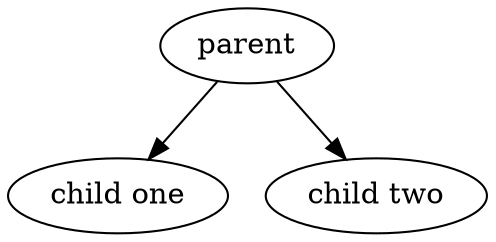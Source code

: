 digraph smalltree {
  ordering=out;
  0 [label="parent"];
  1 [label="child one"];
  2 [label="child two"];
  0 -> 1;
  0 -> 2;
}
